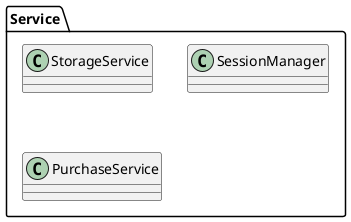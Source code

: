 @startuml Service
namespace Service {
    class StorageService {
    }

    class SessionManager {
    }

    class PurchaseService {
    }
}
@enduml